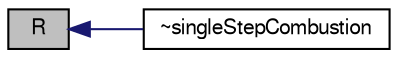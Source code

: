digraph "R"
{
  bgcolor="transparent";
  edge [fontname="FreeSans",fontsize="10",labelfontname="FreeSans",labelfontsize="10"];
  node [fontname="FreeSans",fontsize="10",shape=record];
  rankdir="LR";
  Node66 [label="R",height=0.2,width=0.4,color="black", fillcolor="grey75", style="filled", fontcolor="black"];
  Node66 -> Node67 [dir="back",color="midnightblue",fontsize="10",style="solid",fontname="FreeSans"];
  Node67 [label="~singleStepCombustion",height=0.2,width=0.4,color="black",URL="$a21294.html#aef9f1be865d6936d3e11daa2a2f3d8ac",tooltip="Destructor. "];
}
